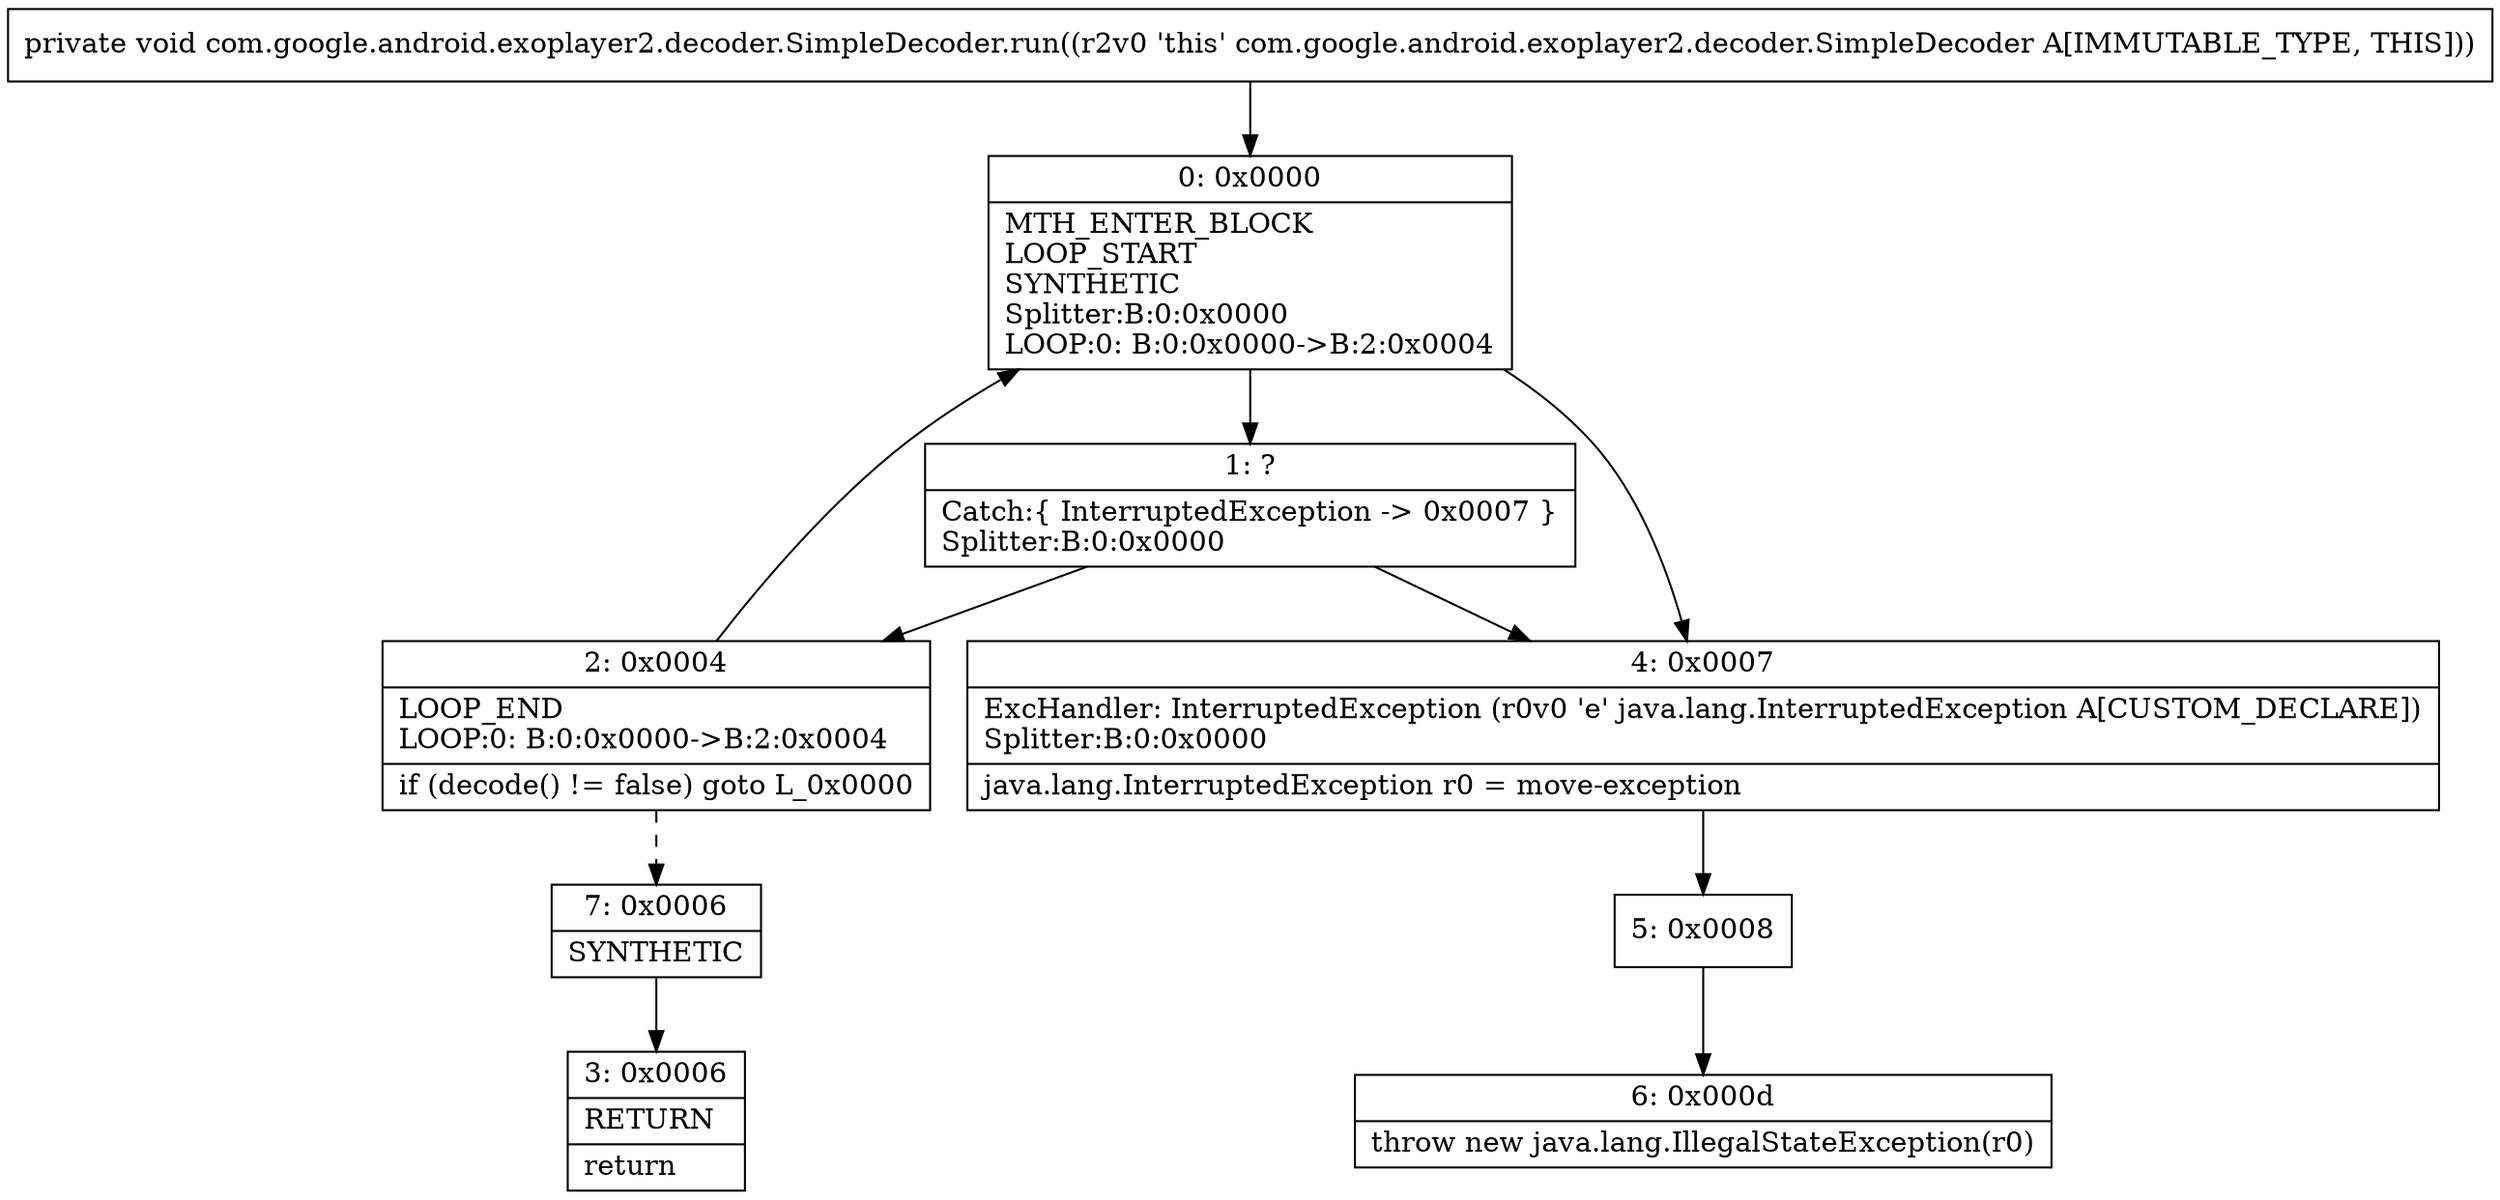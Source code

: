 digraph "CFG forcom.google.android.exoplayer2.decoder.SimpleDecoder.run()V" {
Node_0 [shape=record,label="{0\:\ 0x0000|MTH_ENTER_BLOCK\lLOOP_START\lSYNTHETIC\lSplitter:B:0:0x0000\lLOOP:0: B:0:0x0000\-\>B:2:0x0004\l}"];
Node_1 [shape=record,label="{1\:\ ?|Catch:\{ InterruptedException \-\> 0x0007 \}\lSplitter:B:0:0x0000\l}"];
Node_2 [shape=record,label="{2\:\ 0x0004|LOOP_END\lLOOP:0: B:0:0x0000\-\>B:2:0x0004\l|if (decode() != false) goto L_0x0000\l}"];
Node_3 [shape=record,label="{3\:\ 0x0006|RETURN\l|return\l}"];
Node_4 [shape=record,label="{4\:\ 0x0007|ExcHandler: InterruptedException (r0v0 'e' java.lang.InterruptedException A[CUSTOM_DECLARE])\lSplitter:B:0:0x0000\l|java.lang.InterruptedException r0 = move\-exception\l}"];
Node_5 [shape=record,label="{5\:\ 0x0008}"];
Node_6 [shape=record,label="{6\:\ 0x000d|throw new java.lang.IllegalStateException(r0)\l}"];
Node_7 [shape=record,label="{7\:\ 0x0006|SYNTHETIC\l}"];
MethodNode[shape=record,label="{private void com.google.android.exoplayer2.decoder.SimpleDecoder.run((r2v0 'this' com.google.android.exoplayer2.decoder.SimpleDecoder A[IMMUTABLE_TYPE, THIS])) }"];
MethodNode -> Node_0;
Node_0 -> Node_1;
Node_0 -> Node_4;
Node_1 -> Node_4;
Node_1 -> Node_2;
Node_2 -> Node_0;
Node_2 -> Node_7[style=dashed];
Node_4 -> Node_5;
Node_5 -> Node_6;
Node_7 -> Node_3;
}


